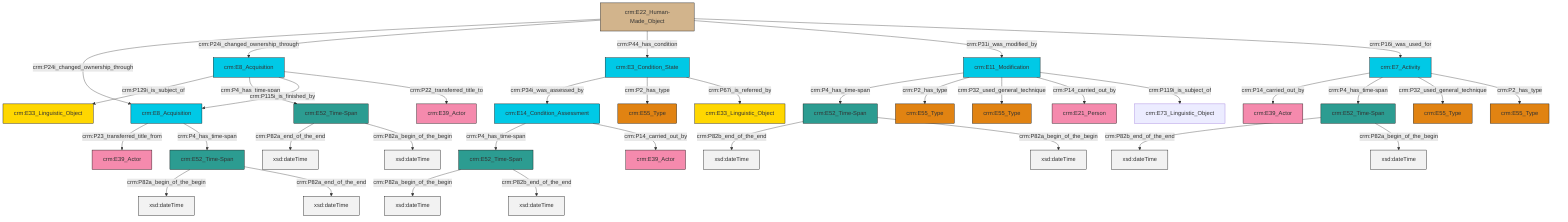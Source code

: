graph TD
classDef Literal fill:#f2f2f2,stroke:#000000;
classDef CRM_Entity fill:#FFFFFF,stroke:#000000;
classDef Temporal_Entity fill:#00C9E6, stroke:#000000;
classDef Type fill:#E18312, stroke:#000000;
classDef Time-Span fill:#2C9C91, stroke:#000000;
classDef Appellation fill:#FFEB7F, stroke:#000000;
classDef Place fill:#008836, stroke:#000000;
classDef Persistent_Item fill:#B266B2, stroke:#000000;
classDef Conceptual_Object fill:#FFD700, stroke:#000000;
classDef Physical_Thing fill:#D2B48C, stroke:#000000;
classDef Actor fill:#f58aad, stroke:#000000;
classDef PC_Classes fill:#4ce600, stroke:#000000;
classDef Multi fill:#cccccc,stroke:#000000;

0["crm:E11_Modification"]:::Temporal_Entity -->|crm:P4_has_time-span| 1["crm:E52_Time-Span"]:::Time-Span
2["crm:E22_Human-Made_Object"]:::Physical_Thing -->|crm:P24i_changed_ownership_through| 3["crm:E8_Acquisition"]:::Temporal_Entity
2["crm:E22_Human-Made_Object"]:::Physical_Thing -->|crm:P24i_changed_ownership_through| 4["crm:E8_Acquisition"]:::Temporal_Entity
2["crm:E22_Human-Made_Object"]:::Physical_Thing -->|crm:P44_has_condition| 5["crm:E3_Condition_State"]:::Temporal_Entity
0["crm:E11_Modification"]:::Temporal_Entity -->|crm:P2_has_type| 6["crm:E55_Type"]:::Type
4["crm:E8_Acquisition"]:::Temporal_Entity -->|crm:P129i_is_subject_of| 7["crm:E33_Linguistic_Object"]:::Conceptual_Object
8["crm:E7_Activity"]:::Temporal_Entity -->|crm:P14_carried_out_by| 9["crm:E39_Actor"]:::Actor
3["crm:E8_Acquisition"]:::Temporal_Entity -->|crm:P23_transferred_title_from| 12["crm:E39_Actor"]:::Actor
13["crm:E52_Time-Span"]:::Time-Span -->|crm:P82a_end_of_the_end| 14[xsd:dateTime]:::Literal
4["crm:E8_Acquisition"]:::Temporal_Entity -->|crm:P4_has_time-span| 13["crm:E52_Time-Span"]:::Time-Span
2["crm:E22_Human-Made_Object"]:::Physical_Thing -->|crm:P31i_was_modified_by| 0["crm:E11_Modification"]:::Temporal_Entity
0["crm:E11_Modification"]:::Temporal_Entity -->|crm:P32_used_general_technique| 10["crm:E55_Type"]:::Type
5["crm:E3_Condition_State"]:::Temporal_Entity -->|crm:P34i_was_assessed_by| 22["crm:E14_Condition_Assessment"]:::Temporal_Entity
0["crm:E11_Modification"]:::Temporal_Entity -->|crm:P14_carried_out_by| 26["crm:E21_Person"]:::Actor
8["crm:E7_Activity"]:::Temporal_Entity -->|crm:P4_has_time-span| 15["crm:E52_Time-Span"]:::Time-Span
5["crm:E3_Condition_State"]:::Temporal_Entity -->|crm:P2_has_type| 27["crm:E55_Type"]:::Type
22["crm:E14_Condition_Assessment"]:::Temporal_Entity -->|crm:P4_has_time-span| 28["crm:E52_Time-Span"]:::Time-Span
28["crm:E52_Time-Span"]:::Time-Span -->|crm:P82a_begin_of_the_begin| 32[xsd:dateTime]:::Literal
5["crm:E3_Condition_State"]:::Temporal_Entity -->|crm:P67i_is_referred_by| 33["crm:E33_Linguistic_Object"]:::Conceptual_Object
3["crm:E8_Acquisition"]:::Temporal_Entity -->|crm:P4_has_time-span| 34["crm:E52_Time-Span"]:::Time-Span
34["crm:E52_Time-Span"]:::Time-Span -->|crm:P82a_begin_of_the_begin| 36[xsd:dateTime]:::Literal
2["crm:E22_Human-Made_Object"]:::Physical_Thing -->|crm:P16i_was_used_for| 8["crm:E7_Activity"]:::Temporal_Entity
15["crm:E52_Time-Span"]:::Time-Span -->|crm:P82b_end_of_the_end| 38[xsd:dateTime]:::Literal
34["crm:E52_Time-Span"]:::Time-Span -->|crm:P82a_end_of_the_end| 39[xsd:dateTime]:::Literal
22["crm:E14_Condition_Assessment"]:::Temporal_Entity -->|crm:P14_carried_out_by| 19["crm:E39_Actor"]:::Actor
0["crm:E11_Modification"]:::Temporal_Entity -->|crm:P119i_is_subject_of| 42["crm:E73_Linguistic_Object"]:::Default
13["crm:E52_Time-Span"]:::Time-Span -->|crm:P82a_begin_of_the_begin| 47[xsd:dateTime]:::Literal
28["crm:E52_Time-Span"]:::Time-Span -->|crm:P82b_end_of_the_end| 49[xsd:dateTime]:::Literal
15["crm:E52_Time-Span"]:::Time-Span -->|crm:P82a_begin_of_the_begin| 50[xsd:dateTime]:::Literal
8["crm:E7_Activity"]:::Temporal_Entity -->|crm:P32_used_general_technique| 17["crm:E55_Type"]:::Type
1["crm:E52_Time-Span"]:::Time-Span -->|crm:P82b_end_of_the_end| 53[xsd:dateTime]:::Literal
4["crm:E8_Acquisition"]:::Temporal_Entity -->|crm:P115i_is_finished_by| 3["crm:E8_Acquisition"]:::Temporal_Entity
4["crm:E8_Acquisition"]:::Temporal_Entity -->|crm:P22_transferred_title_to| 44["crm:E39_Actor"]:::Actor
1["crm:E52_Time-Span"]:::Time-Span -->|crm:P82a_begin_of_the_begin| 55[xsd:dateTime]:::Literal
8["crm:E7_Activity"]:::Temporal_Entity -->|crm:P2_has_type| 24["crm:E55_Type"]:::Type